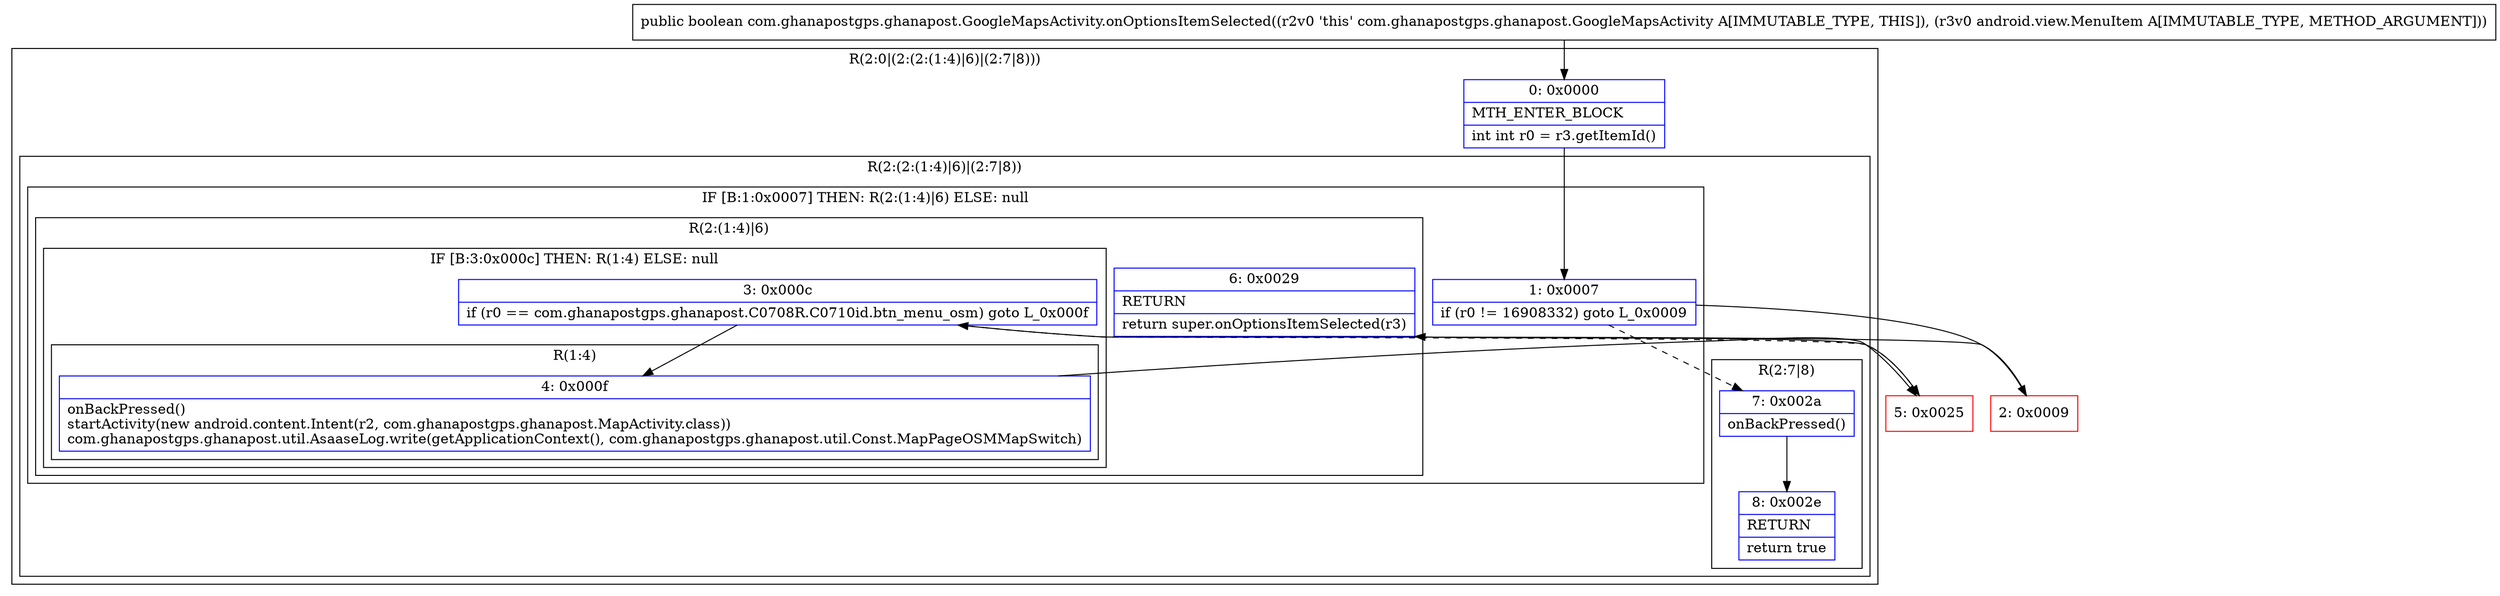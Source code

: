 digraph "CFG forcom.ghanapostgps.ghanapost.GoogleMapsActivity.onOptionsItemSelected(Landroid\/view\/MenuItem;)Z" {
subgraph cluster_Region_1291547054 {
label = "R(2:0|(2:(2:(1:4)|6)|(2:7|8)))";
node [shape=record,color=blue];
Node_0 [shape=record,label="{0\:\ 0x0000|MTH_ENTER_BLOCK\l|int int r0 = r3.getItemId()\l}"];
subgraph cluster_Region_1518038035 {
label = "R(2:(2:(1:4)|6)|(2:7|8))";
node [shape=record,color=blue];
subgraph cluster_IfRegion_133684666 {
label = "IF [B:1:0x0007] THEN: R(2:(1:4)|6) ELSE: null";
node [shape=record,color=blue];
Node_1 [shape=record,label="{1\:\ 0x0007|if (r0 != 16908332) goto L_0x0009\l}"];
subgraph cluster_Region_1571965009 {
label = "R(2:(1:4)|6)";
node [shape=record,color=blue];
subgraph cluster_IfRegion_1034166986 {
label = "IF [B:3:0x000c] THEN: R(1:4) ELSE: null";
node [shape=record,color=blue];
Node_3 [shape=record,label="{3\:\ 0x000c|if (r0 == com.ghanapostgps.ghanapost.C0708R.C0710id.btn_menu_osm) goto L_0x000f\l}"];
subgraph cluster_Region_1524485671 {
label = "R(1:4)";
node [shape=record,color=blue];
Node_4 [shape=record,label="{4\:\ 0x000f|onBackPressed()\lstartActivity(new android.content.Intent(r2, com.ghanapostgps.ghanapost.MapActivity.class))\lcom.ghanapostgps.ghanapost.util.AsaaseLog.write(getApplicationContext(), com.ghanapostgps.ghanapost.util.Const.MapPageOSMMapSwitch)\l}"];
}
}
Node_6 [shape=record,label="{6\:\ 0x0029|RETURN\l|return super.onOptionsItemSelected(r3)\l}"];
}
}
subgraph cluster_Region_788723353 {
label = "R(2:7|8)";
node [shape=record,color=blue];
Node_7 [shape=record,label="{7\:\ 0x002a|onBackPressed()\l}"];
Node_8 [shape=record,label="{8\:\ 0x002e|RETURN\l|return true\l}"];
}
}
}
Node_2 [shape=record,color=red,label="{2\:\ 0x0009}"];
Node_5 [shape=record,color=red,label="{5\:\ 0x0025}"];
MethodNode[shape=record,label="{public boolean com.ghanapostgps.ghanapost.GoogleMapsActivity.onOptionsItemSelected((r2v0 'this' com.ghanapostgps.ghanapost.GoogleMapsActivity A[IMMUTABLE_TYPE, THIS]), (r3v0 android.view.MenuItem A[IMMUTABLE_TYPE, METHOD_ARGUMENT])) }"];
MethodNode -> Node_0;
Node_0 -> Node_1;
Node_1 -> Node_2;
Node_1 -> Node_7[style=dashed];
Node_3 -> Node_4;
Node_3 -> Node_5[style=dashed];
Node_4 -> Node_5;
Node_7 -> Node_8;
Node_2 -> Node_3;
Node_5 -> Node_6;
}


